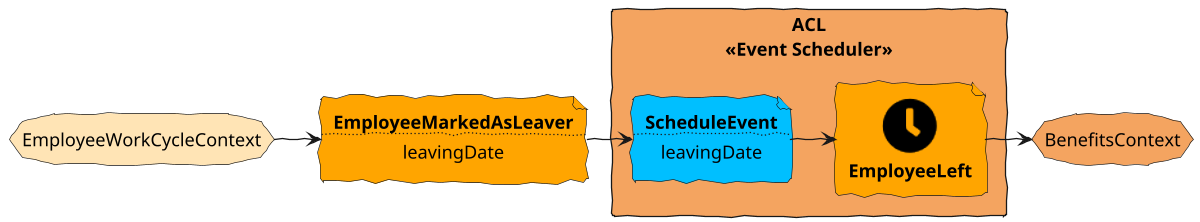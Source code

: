 @startuml
!include <tupadr3/common>
!include <tupadr3/font-awesome-5/clock>
!include <tupadr3/font-awesome-5/calendar_alt>
!include <tupadr3/font-awesome-5/gripfire>

skinparam defaultFontName Purisa
skinparam handwritten true
skinparam backgroundcolor transparent

skinparam defaultTextAlignment center


scale 1200*480


storage EmployeeWorkCycleContext #Moccasin
storage BenefitsContext #SandyBrown

file EmployeeMarkedAsLeaver #Orange [
    **EmployeeMarkedAsLeaver**
....
    leavingDate
]

rectangle "ACL\n<<Event Scheduler>>" #SandyBrown {


file EmployeeLeft #Orange [
    <$clock>
    **EmployeeLeft**
]

file ScheduleEvent #DeepSkyBlue [
    **ScheduleEvent**
....
    leavingDate
]

EmployeeWorkCycleContext -> EmployeeMarkedAsLeaver
EmployeeMarkedAsLeaver -> ScheduleEvent
ScheduleEvent -> EmployeeLeft
EmployeeLeft -> BenefitsContext

}
@enduml